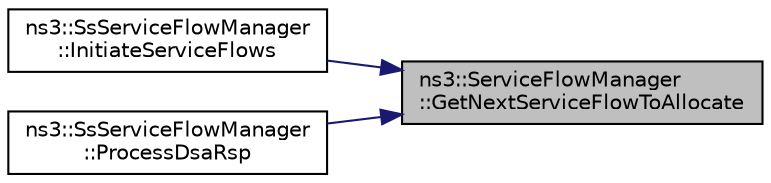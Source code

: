 digraph "ns3::ServiceFlowManager::GetNextServiceFlowToAllocate"
{
 // LATEX_PDF_SIZE
  edge [fontname="Helvetica",fontsize="10",labelfontname="Helvetica",labelfontsize="10"];
  node [fontname="Helvetica",fontsize="10",shape=record];
  rankdir="RL";
  Node1 [label="ns3::ServiceFlowManager\l::GetNextServiceFlowToAllocate",height=0.2,width=0.4,color="black", fillcolor="grey75", style="filled", fontcolor="black",tooltip=" "];
  Node1 -> Node2 [dir="back",color="midnightblue",fontsize="10",style="solid",fontname="Helvetica"];
  Node2 [label="ns3::SsServiceFlowManager\l::InitiateServiceFlows",height=0.2,width=0.4,color="black", fillcolor="white", style="filled",URL="$classns3_1_1_ss_service_flow_manager.html#a8cc3878dd2f5b51c1d25624117072257",tooltip="Initiate service flows."];
  Node1 -> Node3 [dir="back",color="midnightblue",fontsize="10",style="solid",fontname="Helvetica"];
  Node3 [label="ns3::SsServiceFlowManager\l::ProcessDsaRsp",height=0.2,width=0.4,color="black", fillcolor="white", style="filled",URL="$classns3_1_1_ss_service_flow_manager.html#a0d610f8ac8628def7125bfcf32e8b3c1",tooltip="Process DSA response."];
}
